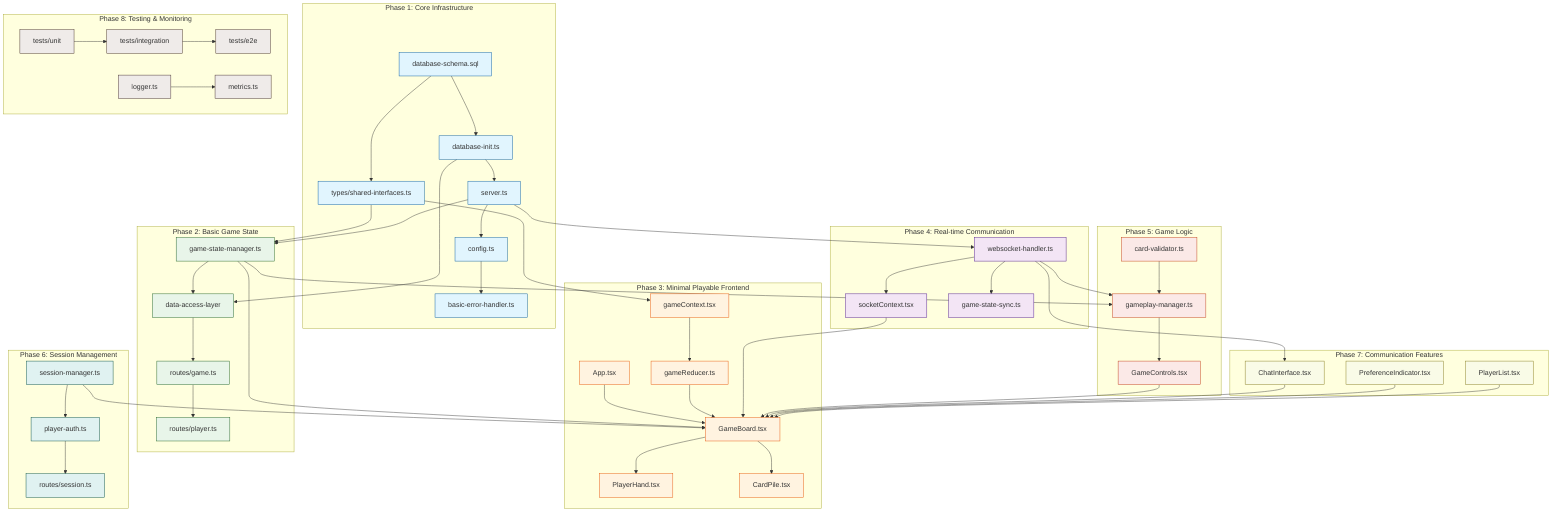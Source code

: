 graph TD
    subgraph "Phase 1: Core Infrastructure"
        A[database-schema.sql] --> B[database-init.ts]
        B --> C[server.ts]
        C --> D[config.ts]
        D --> E[basic-error-handler.ts]
        A --> F[types/shared-interfaces.ts]
    end

    subgraph "Phase 2: Basic Game State"
        G[game-state-manager.ts] --> H[data-access-layer]
        F --> G
        B --> H
        H --> I[routes/game.ts]
        I --> J[routes/player.ts]
    end

    subgraph "Phase 3: Minimal Playable Frontend"
        K[App.tsx] --> L[GameBoard.tsx]
        L --> M[PlayerHand.tsx]
        L --> N[CardPile.tsx]
        F --> O[gameContext.tsx]
        O --> P[gameReducer.ts]
        P --> L
    end

    subgraph "Phase 4: Real-time Communication"
        Q[websocket-handler.ts] --> R[socketContext.tsx]
        C --> Q
        R --> L
        Q --> S[game-state-sync.ts]
    end

    subgraph "Phase 5: Game Logic"
        T[card-validator.ts] --> U[gameplay-manager.ts]
        G --> U
        U --> V[GameControls.tsx]
        V --> L
    end

    subgraph "Phase 6: Session Management"
        W[session-manager.ts] --> X[player-auth.ts]
        X --> Y[routes/session.ts]
    end

    subgraph "Phase 7: Communication Features"
        Z[ChatInterface.tsx] --> L
        AA[PreferenceIndicator.tsx] --> L
        BB[PlayerList.tsx] --> L
        Q --> Z
    end

    subgraph "Phase 8: Testing & Monitoring"
        CC[tests/unit] --> DD[tests/integration]
        DD --> EE[tests/e2e]
        FF[logger.ts] --> GG[metrics.ts]
    end

    %% Cross-phase dependencies
    C --> G
    G --> L
    Q --> U
    W --> L
    
    classDef phase1 fill:#e1f5fe,stroke:#01579b
    classDef phase2 fill:#e8f5e9,stroke:#1b5e20
    classDef phase3 fill:#fff3e0,stroke:#e65100
    classDef phase4 fill:#f3e5f5,stroke:#4a148c
    classDef phase5 fill:#fbe9e7,stroke:#bf360c
    classDef phase6 fill:#e0f2f1,stroke:#004d40
    classDef phase7 fill:#f9fbe7,stroke:#827717
    classDef phase8 fill:#efebe9,stroke:#3e2723

    class A,B,C,D,E,F phase1
    class G,H,I,J phase2
    class K,L,M,N,O,P phase3
    class Q,R,S phase4
    class T,U,V phase5
    class W,X,Y phase6
    class Z,AA,BB phase7
    class CC,DD,EE,FF,GG phase8